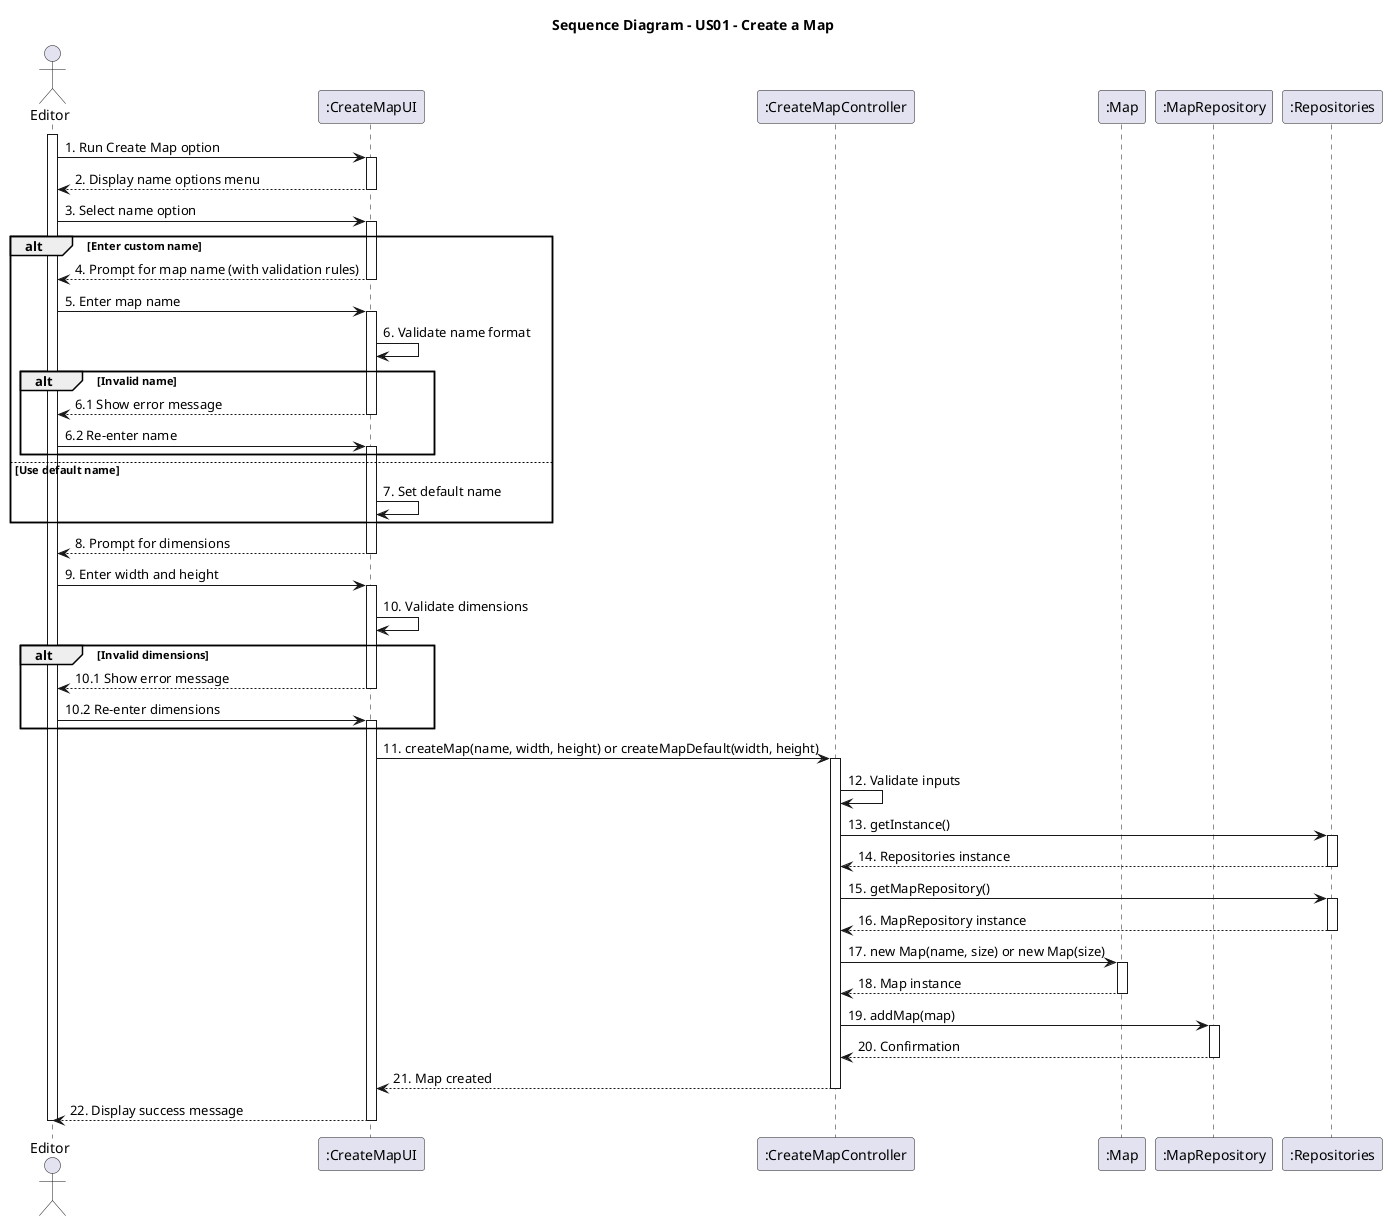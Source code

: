 @startuml
actor Editor
participant ":CreateMapUI" as CreateMapUI
participant ":CreateMapController" as CreateMapController
participant ":Map" as Map
participant ":MapRepository" as MapRepository
participant ":Repositories" as Repositories

title: Sequence Diagram - US01 - Create a Map

activate Editor

Editor -> CreateMapUI : 1. Run Create Map option
activate CreateMapUI

CreateMapUI --> Editor : 2. Display name options menu
deactivate CreateMapUI
Editor -> CreateMapUI : 3. Select name option
activate CreateMapUI
alt Enter custom name
    CreateMapUI --> Editor : 4. Prompt for map name (with validation rules)
    deactivate CreateMapUI
    Editor -> CreateMapUI : 5. Enter map name
    activate CreateMapUI
    CreateMapUI -> CreateMapUI : 6. Validate name format
    alt Invalid name
        CreateMapUI --> Editor : 6.1 Show error message
        deactivate CreateMapUI
        Editor -> CreateMapUI : 6.2 Re-enter name
        activate CreateMapUI
    end
else Use default name
    CreateMapUI -> CreateMapUI : 7. Set default name
end

CreateMapUI --> Editor : 8. Prompt for dimensions
deactivate CreateMapUI
Editor -> CreateMapUI : 9. Enter width and height
activate CreateMapUI
CreateMapUI -> CreateMapUI : 10. Validate dimensions
alt Invalid dimensions
    CreateMapUI --> Editor : 10.1 Show error message
    deactivate CreateMapUI
    Editor -> CreateMapUI : 10.2 Re-enter dimensions
    activate CreateMapUI
end

CreateMapUI -> CreateMapController : 11. createMap(name, width, height) or createMapDefault(width, height)
activate CreateMapController

CreateMapController -> CreateMapController : 12. Validate inputs
CreateMapController -> Repositories : 13. getInstance()
activate Repositories
Repositories --> CreateMapController : 14. Repositories instance
deactivate Repositories

CreateMapController -> Repositories : 15. getMapRepository()
activate Repositories
Repositories --> CreateMapController : 16. MapRepository instance
deactivate Repositories

CreateMapController -> Map : 17. new Map(name, size) or new Map(size)
activate Map
Map --> CreateMapController : 18. Map instance
deactivate Map

CreateMapController -> MapRepository : 19. addMap(map)
activate MapRepository
MapRepository --> CreateMapController : 20. Confirmation
deactivate MapRepository

CreateMapController --> CreateMapUI : 21. Map created
deactivate CreateMapController

CreateMapUI --> Editor : 22. Display success message
deactivate CreateMapUI

deactivate Editor
@enduml